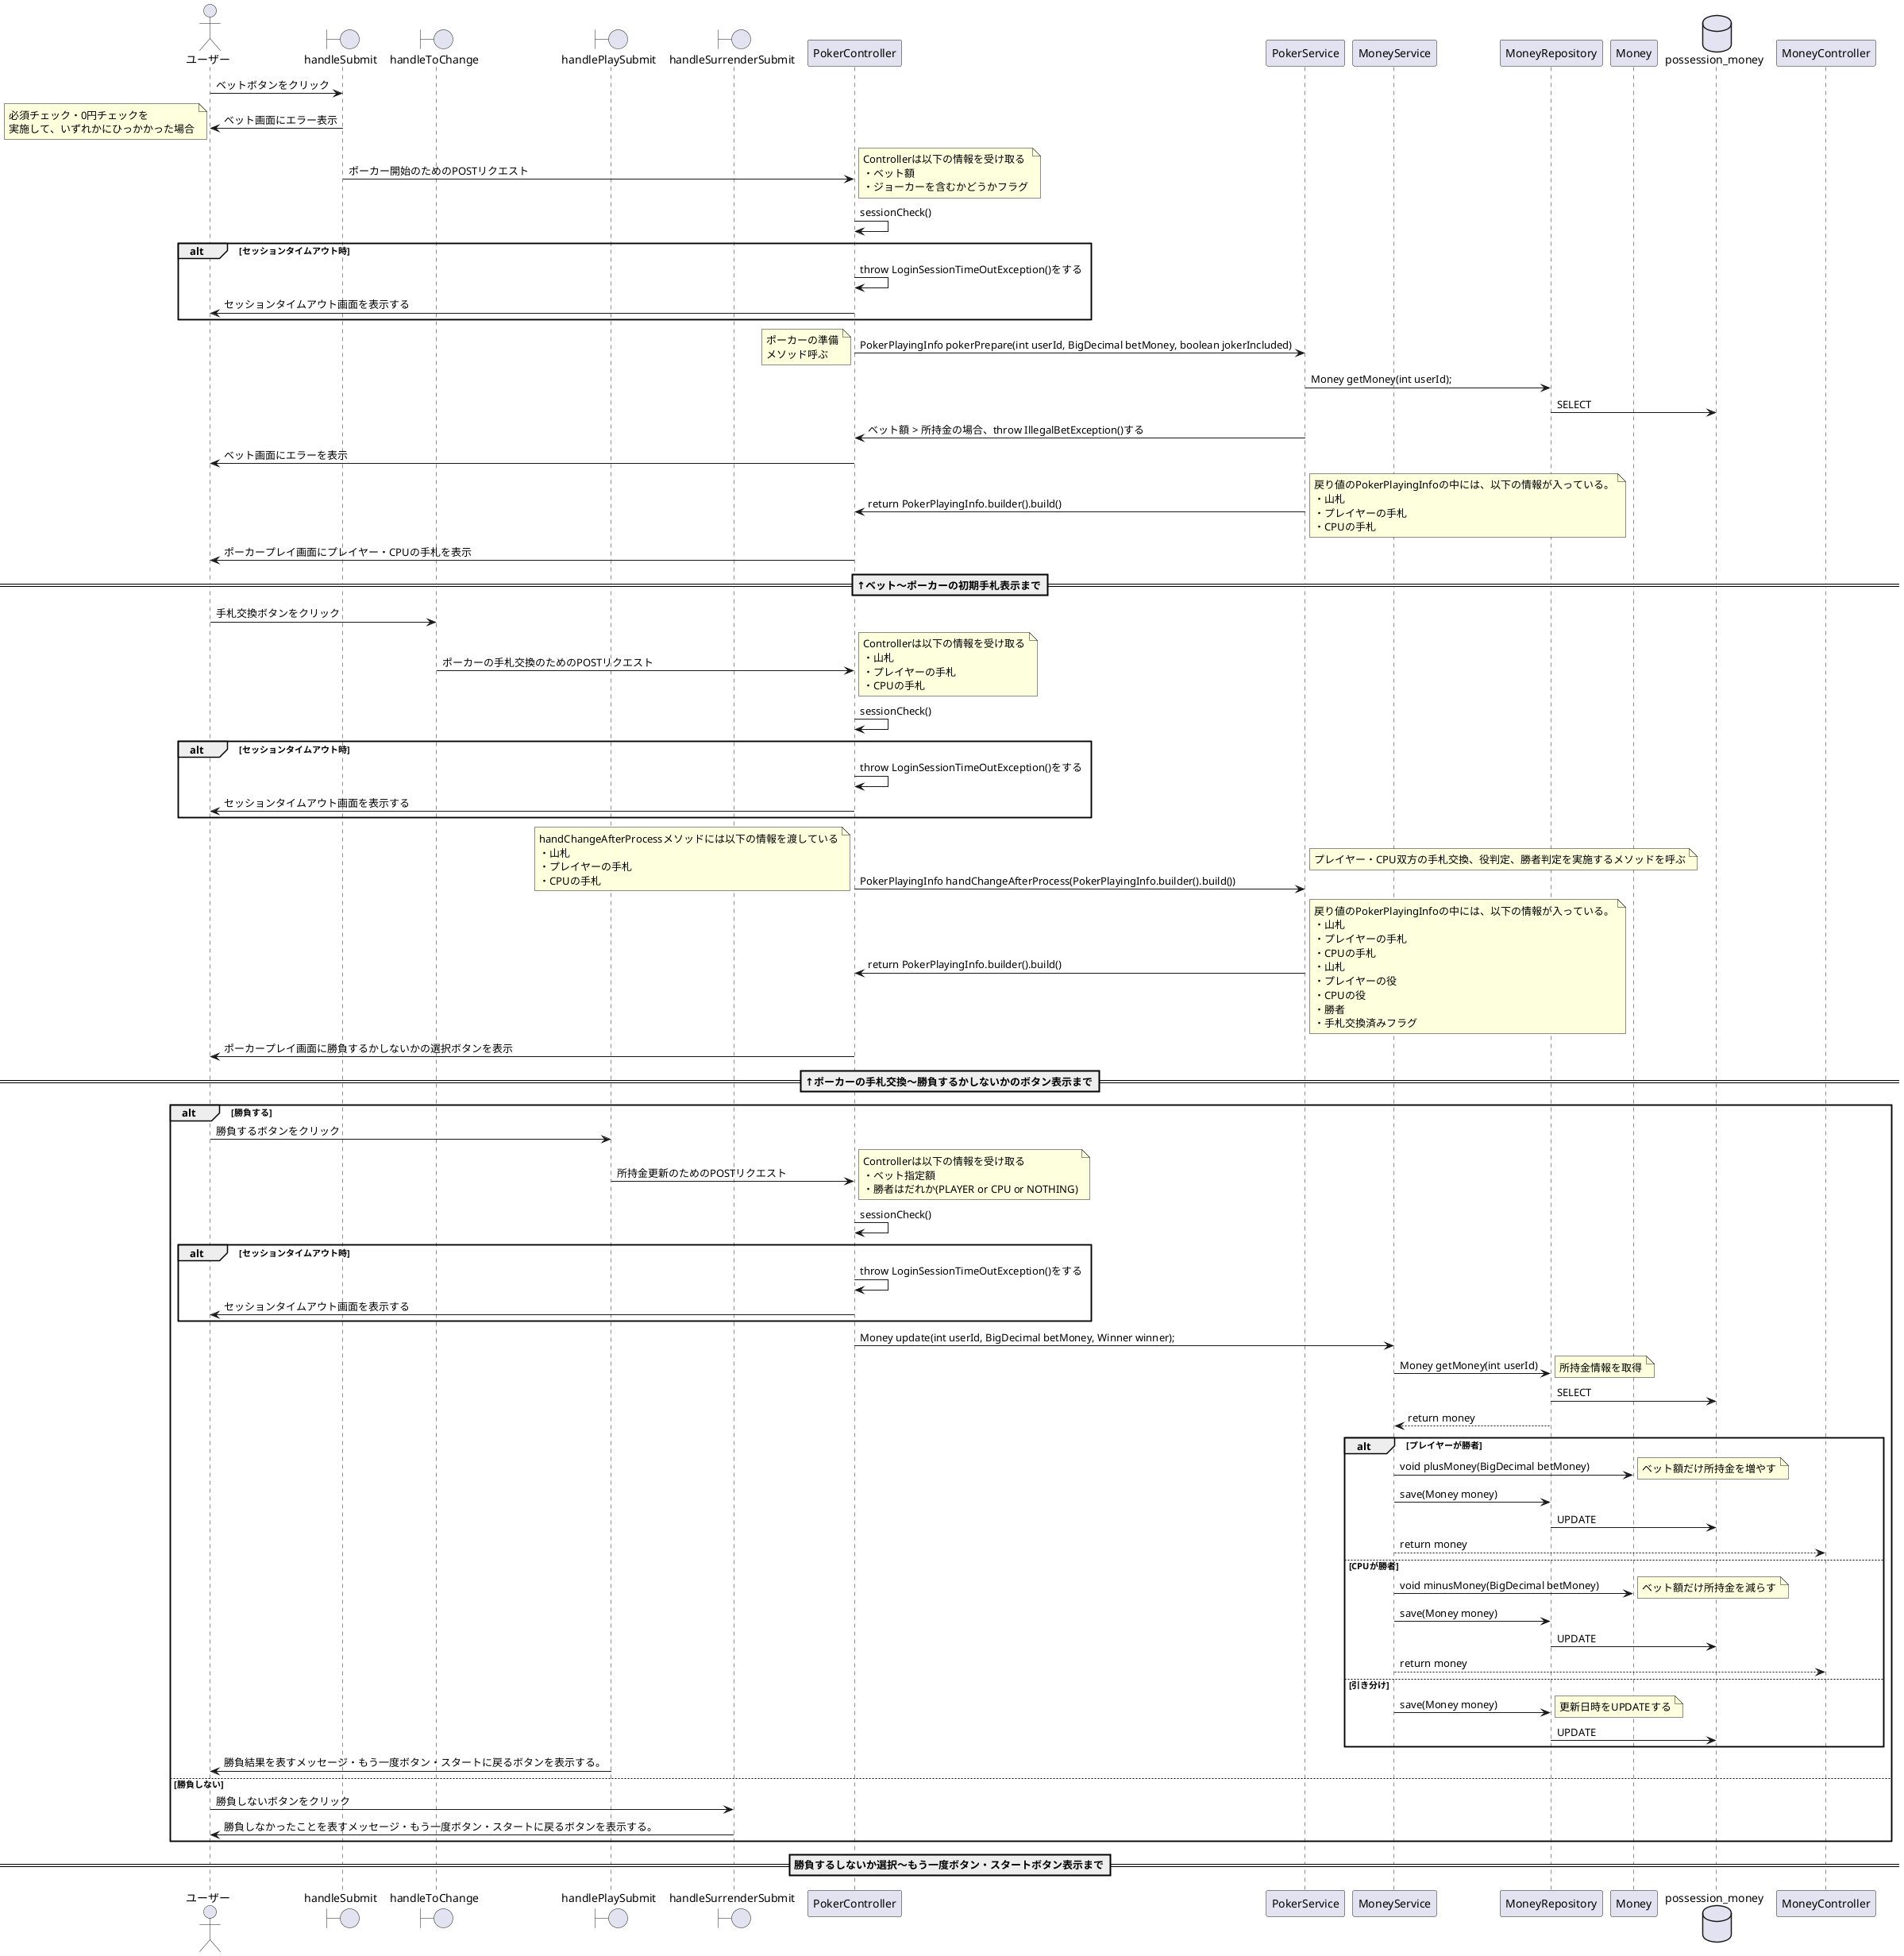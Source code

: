 @startuml

actor ユーザー

boundary handleSubmit
boundary handleToChange
boundary handlePlaySubmit
boundary handleSurrenderSubmit
participant PokerController
participant PokerService
participant MoneyService
participant MoneyRepository
participant Money
database possession_money

ユーザー -> handleSubmit : ベットボタンをクリック
handleSubmit -> ユーザー : ベット画面にエラー表示
note left : 必須チェック・0円チェックを\n実施して、いずれかにひっかかった場合
handleSubmit -> PokerController : ポーカー開始のためのPOSTリクエスト
note right: Controllerは以下の情報を受け取る\n・ベット額\n・ジョーカーを含むかどうかフラグ
PokerController -> PokerController : sessionCheck()
alt セッションタイムアウト時
  PokerController -> PokerController : throw LoginSessionTimeOutException()をする
  PokerController -> ユーザー : セッションタイムアウト画面を表示する
end
PokerController -> PokerService : PokerPlayingInfo pokerPrepare(int userId, BigDecimal betMoney, boolean jokerIncluded)
note left: ポーカーの準備\nメソッド呼ぶ
PokerService -> MoneyRepository : Money getMoney(int userId);
MoneyRepository -> possession_money : SELECT
PokerService -> PokerController : ベット額 > 所持金の場合、throw IllegalBetException()する
PokerController -> ユーザー : ベット画面にエラーを表示
PokerService -> PokerController : return PokerPlayingInfo.builder().build()
note right: 戻り値のPokerPlayingInfoの中には、以下の情報が入っている。\n・山札\n・プレイヤーの手札\n・CPUの手札
PokerController -> ユーザー : ポーカープレイ画面にプレイヤー・CPUの手札を表示

==↑ベット～ポーカーの初期手札表示まで==

ユーザー -> handleToChange : 手札交換ボタンをクリック
handleToChange -> PokerController : ポーカーの手札交換のためのPOSTリクエスト
note right: Controllerは以下の情報を受け取る\n・山札\n・プレイヤーの手札\n・CPUの手札
PokerController -> PokerController : sessionCheck()
alt セッションタイムアウト時
  PokerController -> PokerController : throw LoginSessionTimeOutException()をする
  PokerController -> ユーザー : セッションタイムアウト画面を表示する
end
PokerController -> PokerService : PokerPlayingInfo handChangeAfterProcess(PokerPlayingInfo.builder().build())
note left: handChangeAfterProcessメソッドには以下の情報を渡している\n・山札\n・プレイヤーの手札\n・CPUの手札
note right: プレイヤー・CPU双方の手札交換、役判定、勝者判定を実施するメソッドを呼ぶ
PokerService -> PokerController : return PokerPlayingInfo.builder().build()
note right: 戻り値のPokerPlayingInfoの中には、以下の情報が入っている。\n・山札\n・プレイヤーの手札\n・CPUの手札\n・山札\n・プレイヤーの役\n・CPUの役\n・勝者\n・手札交換済みフラグ
PokerController -> ユーザー : ポーカープレイ画面に勝負するかしないかの選択ボタンを表示

==↑ポーカーの手札交換～勝負するかしないかのボタン表示まで==

alt 勝負する
  ユーザー -> handlePlaySubmit : 勝負するボタンをクリック
  handlePlaySubmit -> PokerController : 所持金更新のためのPOSTリクエスト
  note right: Controllerは以下の情報を受け取る\n・ベット指定額\n・勝者はだれか(PLAYER or CPU or NOTHING)
  PokerController -> PokerController : sessionCheck()
alt セッションタイムアウト時
  PokerController -> PokerController : throw LoginSessionTimeOutException()をする
  PokerController -> ユーザー : セッションタイムアウト画面を表示する
end
  PokerController -> MoneyService : Money update(int userId, BigDecimal betMoney, Winner winner);
  MoneyService -> MoneyRepository : Money getMoney(int userId)
  note right : 所持金情報を取得
  MoneyRepository -> possession_money : SELECT
  MoneyRepository --> MoneyService : return money
  alt プレイヤーが勝者
    MoneyService -> Money : void plusMoney(BigDecimal betMoney)
    note right : ベット額だけ所持金を増やす
    MoneyService -> MoneyRepository : save(Money money)
    MoneyRepository -> possession_money : UPDATE
    MoneyService --> MoneyController : return money
  else CPUが勝者
    MoneyService -> Money : void minusMoney(BigDecimal betMoney)
    note right : ベット額だけ所持金を減らす
    MoneyService -> MoneyRepository : save(Money money)
    MoneyRepository -> possession_money : UPDATE
    MoneyService --> MoneyController : return money
  else 引き分け
    MoneyService -> MoneyRepository : save(Money money)
    note right : 更新日時をUPDATEする
    MoneyRepository -> possession_money : UPDATE
  end
  handlePlaySubmit -> ユーザー : 勝負結果を表すメッセージ・もう一度ボタン・スタートに戻るボタンを表示する。
else 勝負しない
  ユーザー -> handleSurrenderSubmit : 勝負しないボタンをクリック
  handleSurrenderSubmit -> ユーザー : 勝負しなかったことを表すメッセージ・もう一度ボタン・スタートに戻るボタンを表示する。
end

==勝負するしないか選択～もう一度ボタン・スタートボタン表示まで==


@enduml